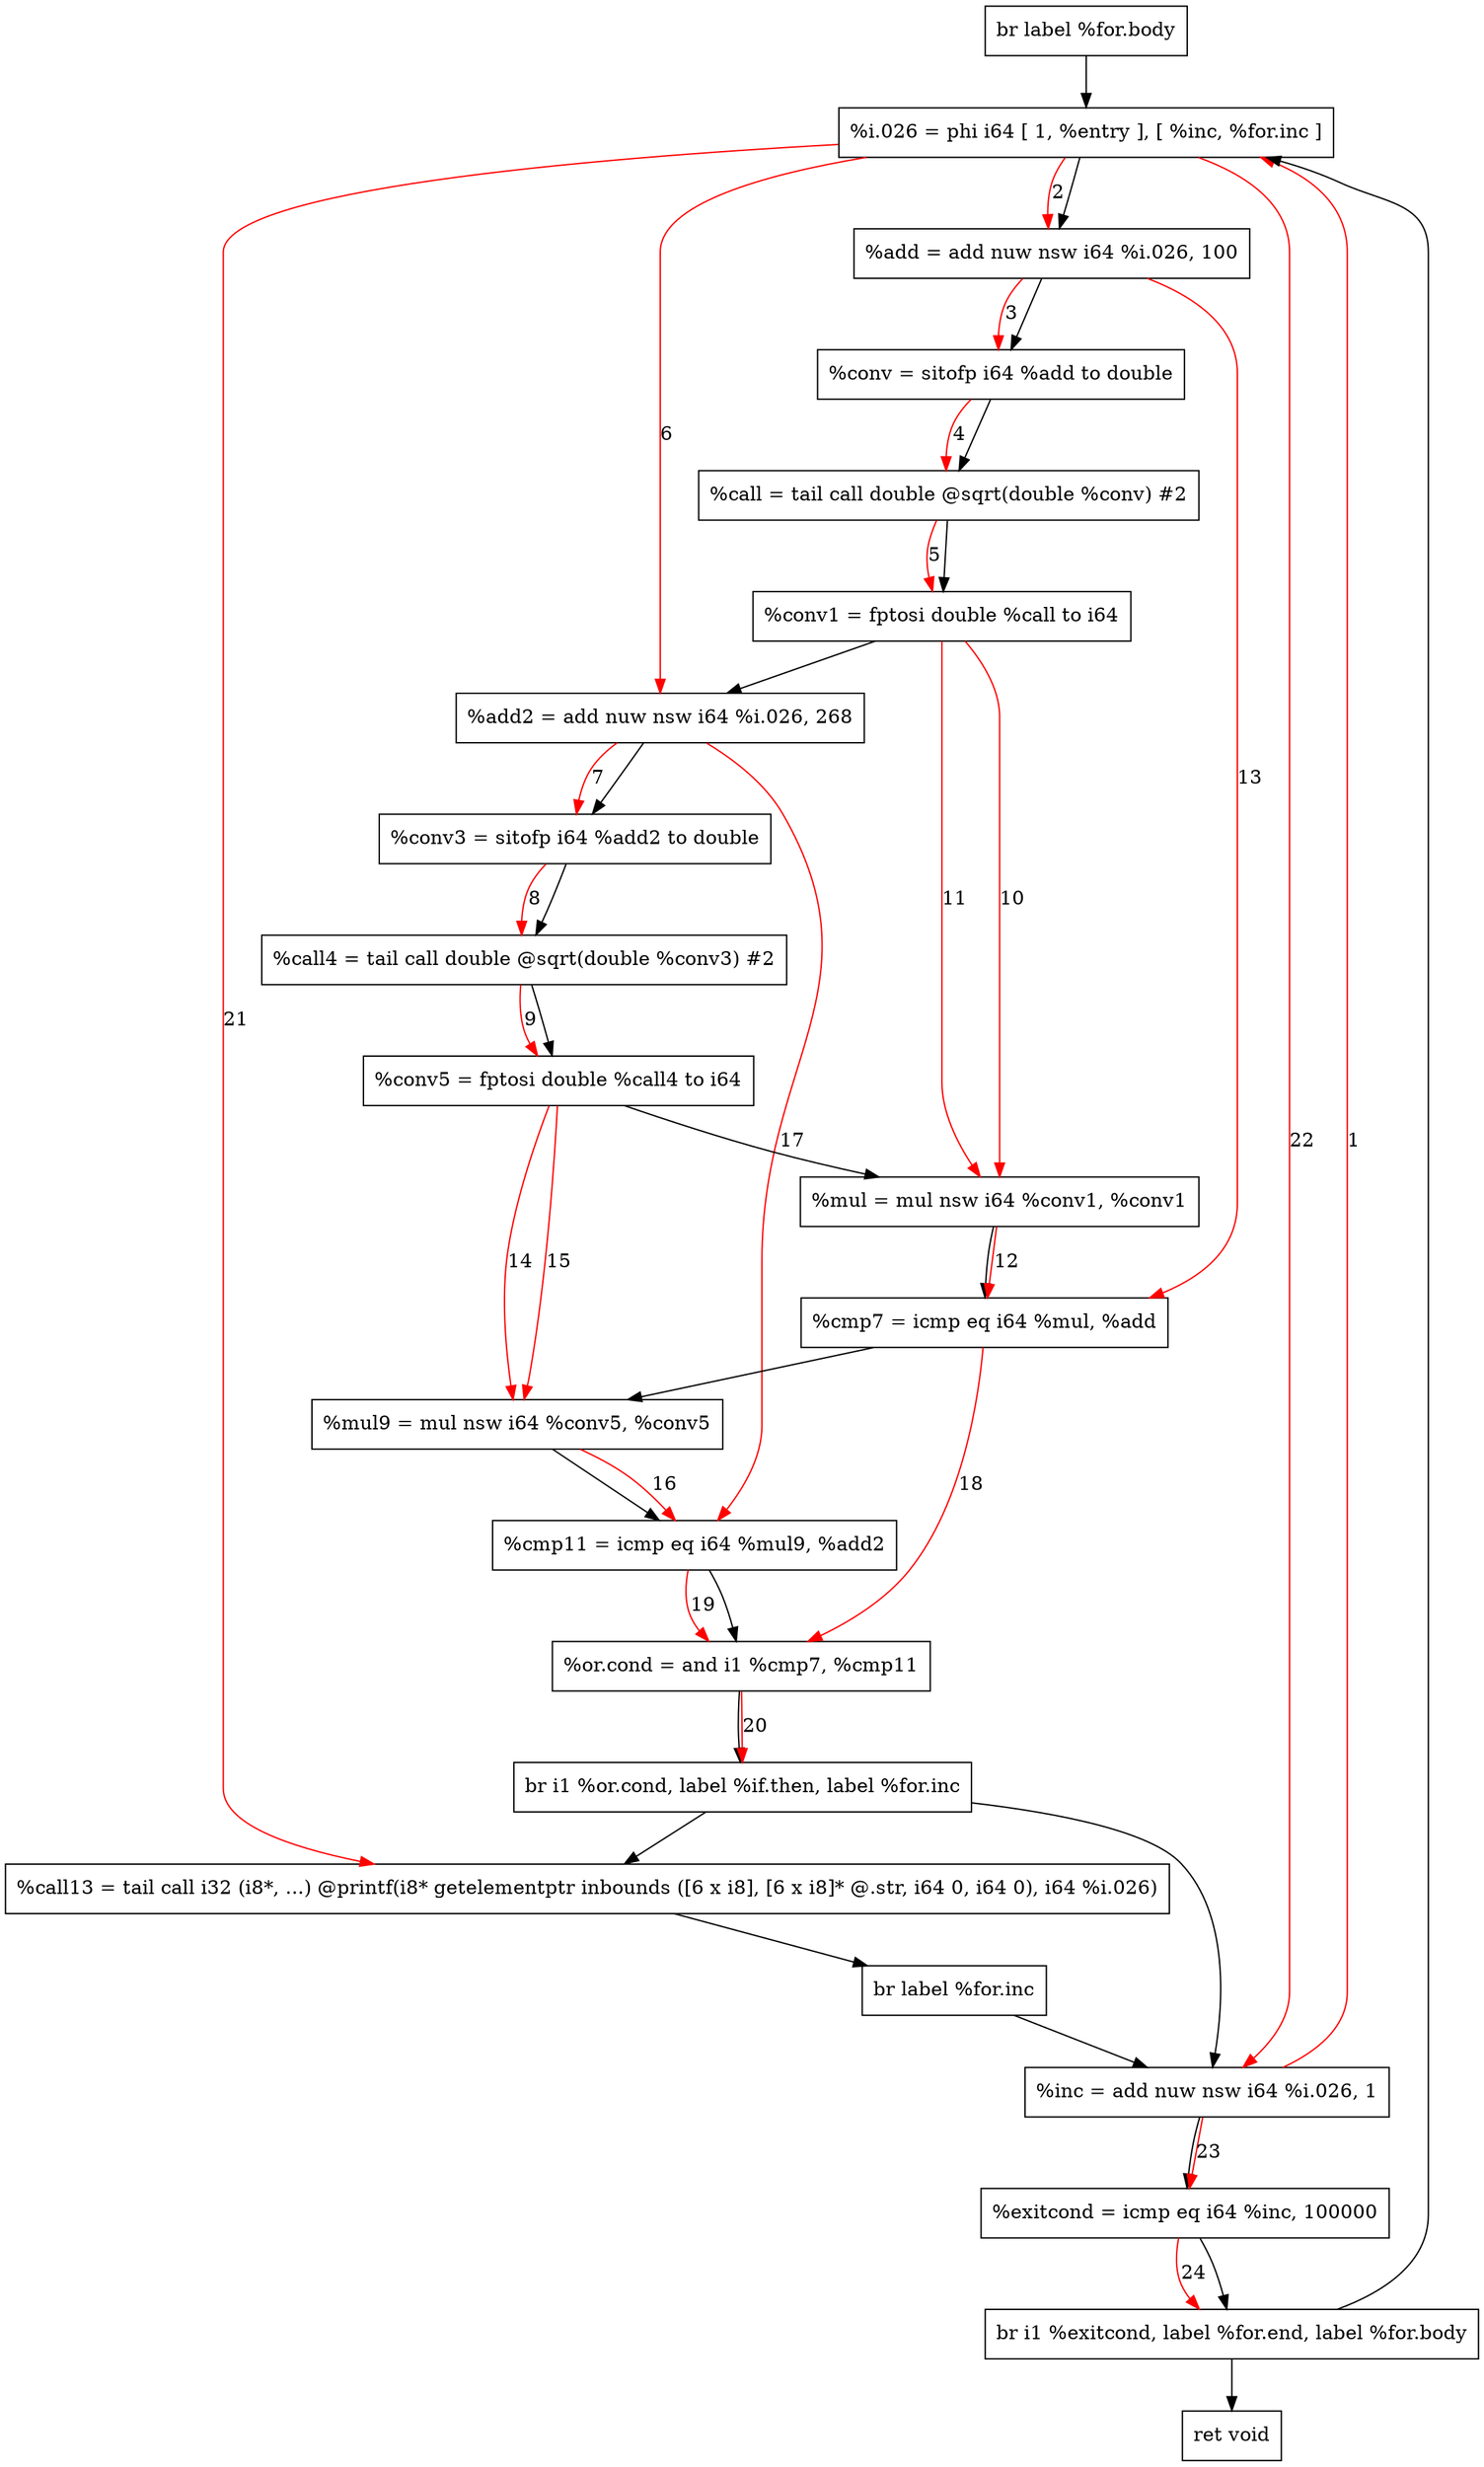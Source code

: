 digraph "CDFG for'func' function" {
	Node0x5584faf3e818[shape=record, label="  br label %for.body"]
	Node0x5584faf3efc8[shape=record, label="  %i.026 = phi i64 [ 1, %entry ], [ %inc, %for.inc ]"]
	Node0x5584faf3f0e0[shape=record, label="  %add = add nuw nsw i64 %i.026, 100"]
	Node0x5584faf3f158[shape=record, label="  %conv = sitofp i64 %add to double"]
	Node0x5584faf3f2c0[shape=record, label="  %call = tail call double @sqrt(double %conv) #2"]
	Node0x5584faf3f398[shape=record, label="  %conv1 = fptosi double %call to i64"]
	Node0x5584faf3f460[shape=record, label="  %add2 = add nuw nsw i64 %i.026, 268"]
	Node0x5584faf3f4d8[shape=record, label="  %conv3 = sitofp i64 %add2 to double"]
	Node0x5584faf3f5b0[shape=record, label="  %call4 = tail call double @sqrt(double %conv3) #2"]
	Node0x5584faf3f668[shape=record, label="  %conv5 = fptosi double %call4 to i64"]
	Node0x5584faf3f700[shape=record, label="  %mul = mul nsw i64 %conv1, %conv1"]
	Node0x5584faf3f930[shape=record, label="  %cmp7 = icmp eq i64 %mul, %add"]
	Node0x5584faf3f9c0[shape=record, label="  %mul9 = mul nsw i64 %conv5, %conv5"]
	Node0x5584faf3fa50[shape=record, label="  %cmp11 = icmp eq i64 %mul9, %add2"]
	Node0x5584faf3fae0[shape=record, label="  %or.cond = and i1 %cmp7, %cmp11"]
	Node0x5584faec8db8[shape=record, label="  br i1 %or.cond, label %if.then, label %for.inc"]
	Node0x5584faf3ff68[shape=record, label="  %call13 = tail call i32 (i8*, ...) @printf(i8* getelementptr inbounds ([6 x i8], [6 x i8]* @.str, i64 0, i64 0), i64 %i.026)"]
	Node0x5584faf40048[shape=record, label="  br label %for.inc"]
	Node0x5584faf400c0[shape=record, label="  %inc = add nuw nsw i64 %i.026, 1"]
	Node0x5584faf40130[shape=record, label="  %exitcond = icmp eq i64 %inc, 100000"]
	Node0x5584faed4348[shape=record, label="  br i1 %exitcond, label %for.end, label %for.body"]
	Node0x5584faf40210[shape=record, label="  ret void"]
	Node0x5584faf3e818 -> Node0x5584faf3efc8
	Node0x5584faf3efc8 -> Node0x5584faf3f0e0
	Node0x5584faf3f0e0 -> Node0x5584faf3f158
	Node0x5584faf3f158 -> Node0x5584faf3f2c0
	Node0x5584faf3f2c0 -> Node0x5584faf3f398
	Node0x5584faf3f398 -> Node0x5584faf3f460
	Node0x5584faf3f460 -> Node0x5584faf3f4d8
	Node0x5584faf3f4d8 -> Node0x5584faf3f5b0
	Node0x5584faf3f5b0 -> Node0x5584faf3f668
	Node0x5584faf3f668 -> Node0x5584faf3f700
	Node0x5584faf3f700 -> Node0x5584faf3f930
	Node0x5584faf3f930 -> Node0x5584faf3f9c0
	Node0x5584faf3f9c0 -> Node0x5584faf3fa50
	Node0x5584faf3fa50 -> Node0x5584faf3fae0
	Node0x5584faf3fae0 -> Node0x5584faec8db8
	Node0x5584faec8db8 -> Node0x5584faf3ff68
	Node0x5584faec8db8 -> Node0x5584faf400c0
	Node0x5584faf3ff68 -> Node0x5584faf40048
	Node0x5584faf40048 -> Node0x5584faf400c0
	Node0x5584faf400c0 -> Node0x5584faf40130
	Node0x5584faf40130 -> Node0x5584faed4348
	Node0x5584faed4348 -> Node0x5584faf40210
	Node0x5584faed4348 -> Node0x5584faf3efc8
edge [color=red]
	Node0x5584faf400c0 -> Node0x5584faf3efc8[label="1"]
	Node0x5584faf3efc8 -> Node0x5584faf3f0e0[label="2"]
	Node0x5584faf3f0e0 -> Node0x5584faf3f158[label="3"]
	Node0x5584faf3f158 -> Node0x5584faf3f2c0[label="4"]
	Node0x5584faf3f2c0 -> Node0x5584faf3f398[label="5"]
	Node0x5584faf3efc8 -> Node0x5584faf3f460[label="6"]
	Node0x5584faf3f460 -> Node0x5584faf3f4d8[label="7"]
	Node0x5584faf3f4d8 -> Node0x5584faf3f5b0[label="8"]
	Node0x5584faf3f5b0 -> Node0x5584faf3f668[label="9"]
	Node0x5584faf3f398 -> Node0x5584faf3f700[label="10"]
	Node0x5584faf3f398 -> Node0x5584faf3f700[label="11"]
	Node0x5584faf3f700 -> Node0x5584faf3f930[label="12"]
	Node0x5584faf3f0e0 -> Node0x5584faf3f930[label="13"]
	Node0x5584faf3f668 -> Node0x5584faf3f9c0[label="14"]
	Node0x5584faf3f668 -> Node0x5584faf3f9c0[label="15"]
	Node0x5584faf3f9c0 -> Node0x5584faf3fa50[label="16"]
	Node0x5584faf3f460 -> Node0x5584faf3fa50[label="17"]
	Node0x5584faf3f930 -> Node0x5584faf3fae0[label="18"]
	Node0x5584faf3fa50 -> Node0x5584faf3fae0[label="19"]
	Node0x5584faf3fae0 -> Node0x5584faec8db8[label="20"]
	Node0x5584faf3efc8 -> Node0x5584faf3ff68[label="21"]
	Node0x5584faf3efc8 -> Node0x5584faf400c0[label="22"]
	Node0x5584faf400c0 -> Node0x5584faf40130[label="23"]
	Node0x5584faf40130 -> Node0x5584faed4348[label="24"]
}
